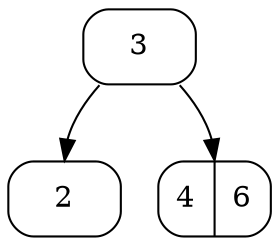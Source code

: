digraph G {
1 [ shape = Mrecord, label = "3" ];
1 -> 2 [headport = n];
1 -> 3 [headport = n];
2 [ shape = Mrecord, label = "2" ];
3 [ shape = Mrecord, label = "<f1> 4|<f2> 6" ];
}
